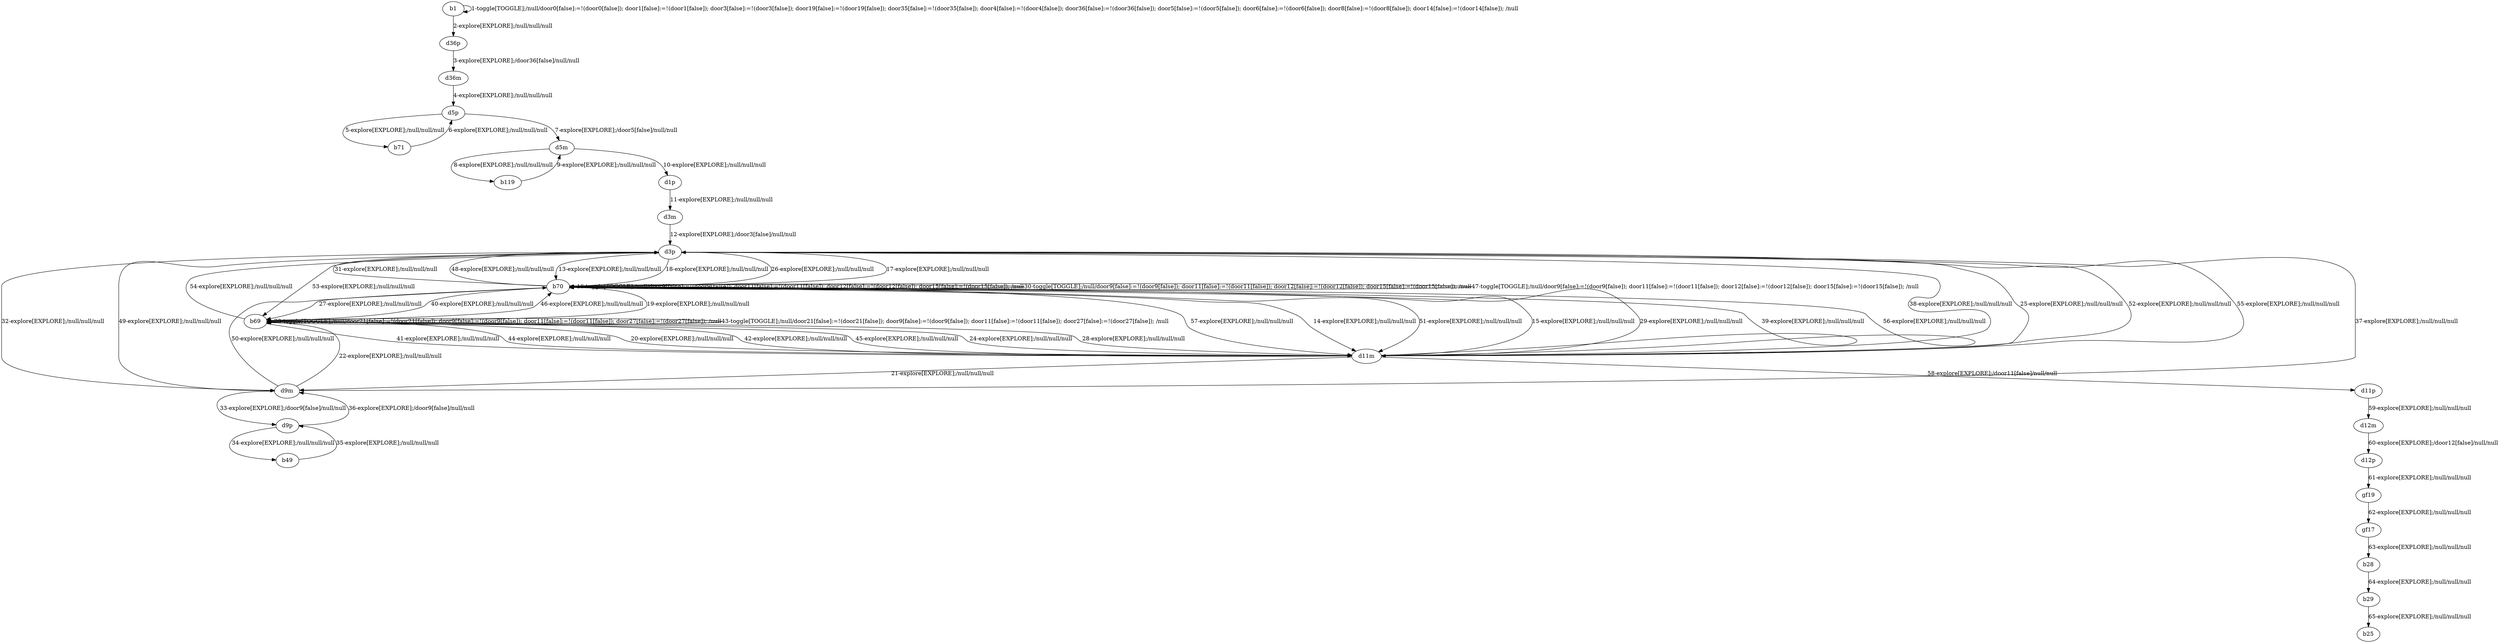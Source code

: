 # Total number of goals covered by this test: 4
# b29 --> b25
# b28 --> b29
# gf19 --> gf17
# d12p --> gf19

digraph g {
"b1" -> "b1" [label = "1-toggle[TOGGLE];/null/door0[false]:=!(door0[false]); door1[false]:=!(door1[false]); door3[false]:=!(door3[false]); door19[false]:=!(door19[false]); door35[false]:=!(door35[false]); door4[false]:=!(door4[false]); door36[false]:=!(door36[false]); door5[false]:=!(door5[false]); door6[false]:=!(door6[false]); door8[false]:=!(door8[false]); door14[false]:=!(door14[false]); /null"];
"b1" -> "d36p" [label = "2-explore[EXPLORE];/null/null/null"];
"d36p" -> "d36m" [label = "3-explore[EXPLORE];/door36[false]/null/null"];
"d36m" -> "d5p" [label = "4-explore[EXPLORE];/null/null/null"];
"d5p" -> "b71" [label = "5-explore[EXPLORE];/null/null/null"];
"b71" -> "d5p" [label = "6-explore[EXPLORE];/null/null/null"];
"d5p" -> "d5m" [label = "7-explore[EXPLORE];/door5[false]/null/null"];
"d5m" -> "b119" [label = "8-explore[EXPLORE];/null/null/null"];
"b119" -> "d5m" [label = "9-explore[EXPLORE];/null/null/null"];
"d5m" -> "d1p" [label = "10-explore[EXPLORE];/null/null/null"];
"d1p" -> "d3m" [label = "11-explore[EXPLORE];/null/null/null"];
"d3m" -> "d3p" [label = "12-explore[EXPLORE];/door3[false]/null/null"];
"d3p" -> "b70" [label = "13-explore[EXPLORE];/null/null/null"];
"b70" -> "d11m" [label = "14-explore[EXPLORE];/null/null/null"];
"d11m" -> "b70" [label = "15-explore[EXPLORE];/null/null/null"];
"b70" -> "b70" [label = "16-toggle[TOGGLE];/null/door9[false]:=!(door9[false]); door11[false]:=!(door11[false]); door12[false]:=!(door12[false]); door15[false]:=!(door15[false]); /null"];
"b70" -> "d3p" [label = "17-explore[EXPLORE];/null/null/null"];
"d3p" -> "b70" [label = "18-explore[EXPLORE];/null/null/null"];
"b70" -> "b69" [label = "19-explore[EXPLORE];/null/null/null"];
"b69" -> "d11m" [label = "20-explore[EXPLORE];/null/null/null"];
"d11m" -> "d9m" [label = "21-explore[EXPLORE];/null/null/null"];
"d9m" -> "b69" [label = "22-explore[EXPLORE];/null/null/null"];
"b69" -> "b69" [label = "23-toggle[TOGGLE];/null/door21[false]:=!(door21[false]); door9[false]:=!(door9[false]); door11[false]:=!(door11[false]); door27[false]:=!(door27[false]); /null"];
"b69" -> "d11m" [label = "24-explore[EXPLORE];/null/null/null"];
"d11m" -> "d3p" [label = "25-explore[EXPLORE];/null/null/null"];
"d3p" -> "b70" [label = "26-explore[EXPLORE];/null/null/null"];
"b70" -> "b69" [label = "27-explore[EXPLORE];/null/null/null"];
"b69" -> "d11m" [label = "28-explore[EXPLORE];/null/null/null"];
"d11m" -> "b70" [label = "29-explore[EXPLORE];/null/null/null"];
"b70" -> "b70" [label = "30-toggle[TOGGLE];/null/door9[false]:=!(door9[false]); door11[false]:=!(door11[false]); door12[false]:=!(door12[false]); door15[false]:=!(door15[false]); /null"];
"b70" -> "d3p" [label = "31-explore[EXPLORE];/null/null/null"];
"d3p" -> "d9m" [label = "32-explore[EXPLORE];/null/null/null"];
"d9m" -> "d9p" [label = "33-explore[EXPLORE];/door9[false]/null/null"];
"d9p" -> "b49" [label = "34-explore[EXPLORE];/null/null/null"];
"b49" -> "d9p" [label = "35-explore[EXPLORE];/null/null/null"];
"d9p" -> "d9m" [label = "36-explore[EXPLORE];/door9[false]/null/null"];
"d9m" -> "d3p" [label = "37-explore[EXPLORE];/null/null/null"];
"d3p" -> "d11m" [label = "38-explore[EXPLORE];/null/null/null"];
"d11m" -> "b70" [label = "39-explore[EXPLORE];/null/null/null"];
"b70" -> "b69" [label = "40-explore[EXPLORE];/null/null/null"];
"b69" -> "d11m" [label = "41-explore[EXPLORE];/null/null/null"];
"d11m" -> "b69" [label = "42-explore[EXPLORE];/null/null/null"];
"b69" -> "b69" [label = "43-toggle[TOGGLE];/null/door21[false]:=!(door21[false]); door9[false]:=!(door9[false]); door11[false]:=!(door11[false]); door27[false]:=!(door27[false]); /null"];
"b69" -> "d11m" [label = "44-explore[EXPLORE];/null/null/null"];
"d11m" -> "b69" [label = "45-explore[EXPLORE];/null/null/null"];
"b69" -> "b70" [label = "46-explore[EXPLORE];/null/null/null"];
"b70" -> "b70" [label = "47-toggle[TOGGLE];/null/door9[false]:=!(door9[false]); door11[false]:=!(door11[false]); door12[false]:=!(door12[false]); door15[false]:=!(door15[false]); /null"];
"b70" -> "d3p" [label = "48-explore[EXPLORE];/null/null/null"];
"d3p" -> "d9m" [label = "49-explore[EXPLORE];/null/null/null"];
"d9m" -> "b70" [label = "50-explore[EXPLORE];/null/null/null"];
"b70" -> "d11m" [label = "51-explore[EXPLORE];/null/null/null"];
"d11m" -> "d3p" [label = "52-explore[EXPLORE];/null/null/null"];
"d3p" -> "b69" [label = "53-explore[EXPLORE];/null/null/null"];
"b69" -> "d3p" [label = "54-explore[EXPLORE];/null/null/null"];
"d3p" -> "d11m" [label = "55-explore[EXPLORE];/null/null/null"];
"d11m" -> "b70" [label = "56-explore[EXPLORE];/null/null/null"];
"b70" -> "d11m" [label = "57-explore[EXPLORE];/null/null/null"];
"d11m" -> "d11p" [label = "58-explore[EXPLORE];/door11[false]/null/null"];
"d11p" -> "d12m" [label = "59-explore[EXPLORE];/null/null/null"];
"d12m" -> "d12p" [label = "60-explore[EXPLORE];/door12[false]/null/null"];
"d12p" -> "gf19" [label = "61-explore[EXPLORE];/null/null/null"];
"gf19" -> "gf17" [label = "62-explore[EXPLORE];/null/null/null"];
"gf17" -> "b28" [label = "63-explore[EXPLORE];/null/null/null"];
"b28" -> "b29" [label = "64-explore[EXPLORE];/null/null/null"];
"b29" -> "b25" [label = "65-explore[EXPLORE];/null/null/null"];
}